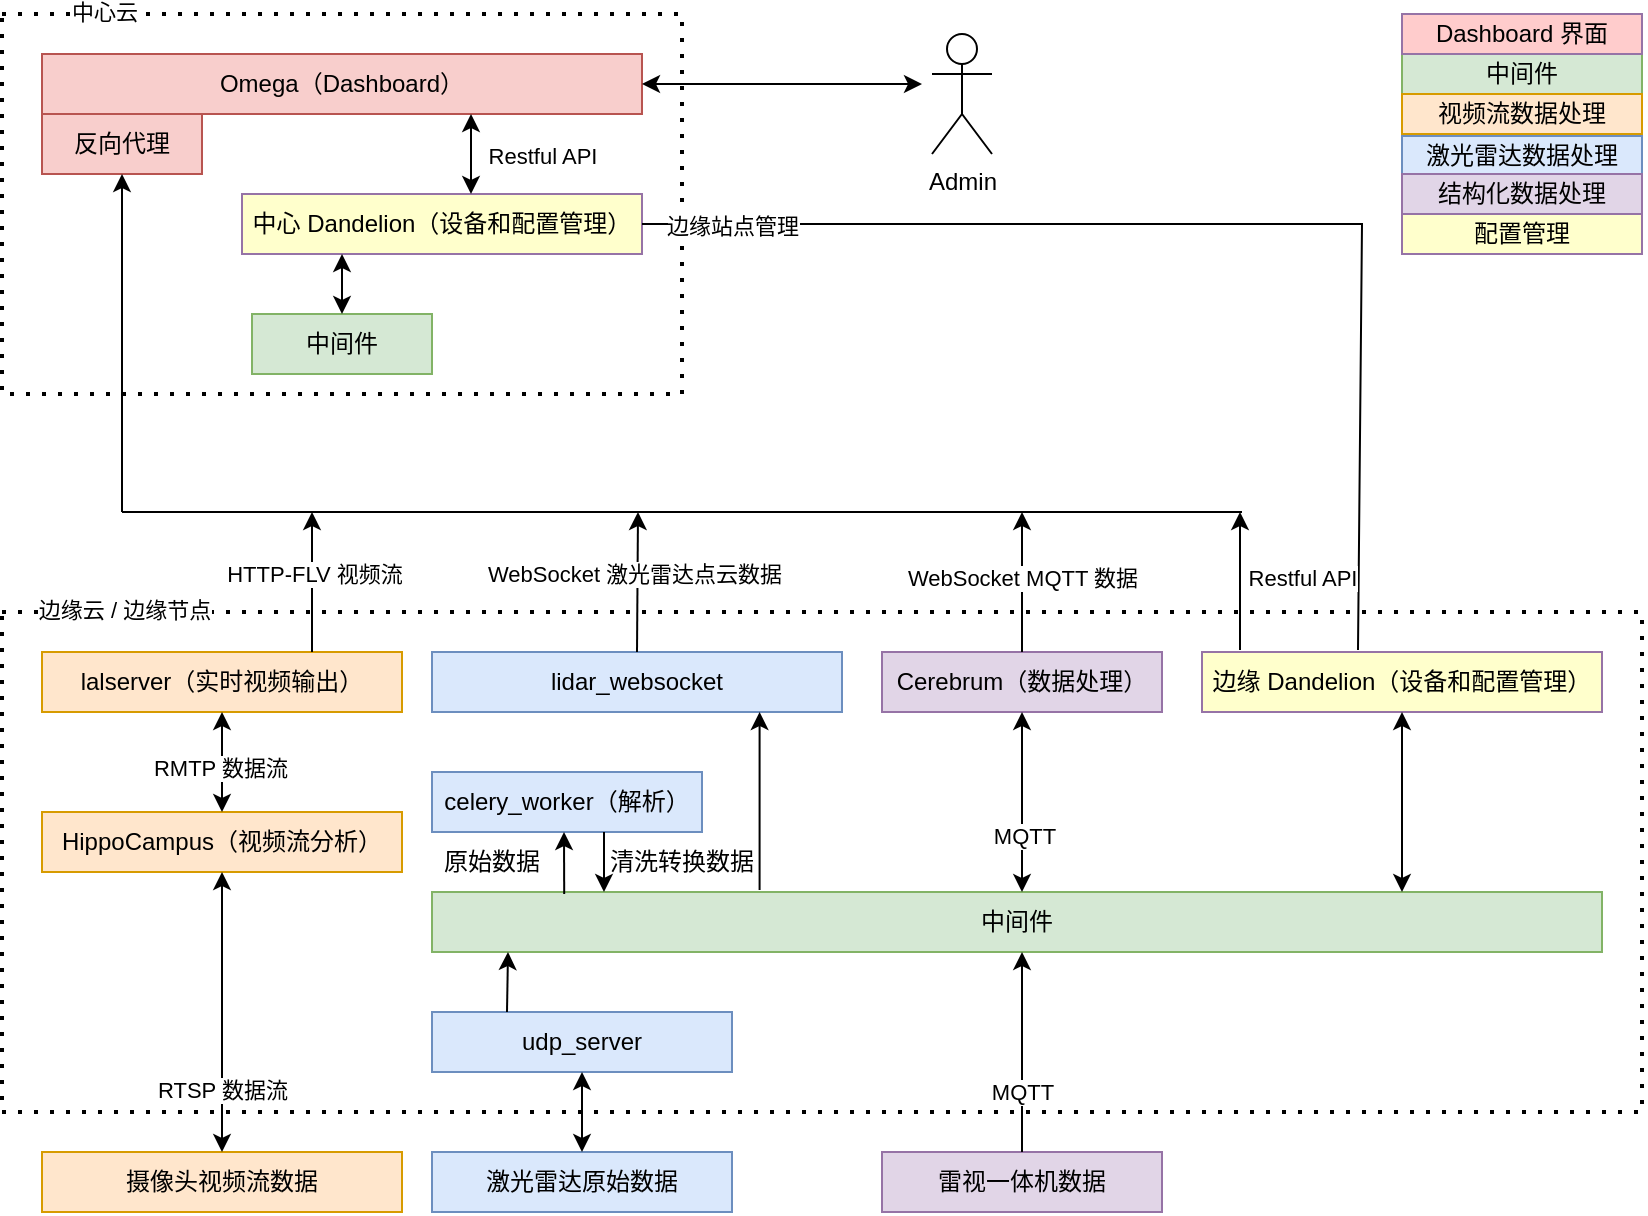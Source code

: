 <mxfile version="19.0.3" type="device"><diagram id="R4nVMdrrn0Yf84N8K09i" name="Page-1"><mxGraphModel dx="1379" dy="822" grid="1" gridSize="10" guides="1" tooltips="1" connect="1" arrows="1" fold="1" page="0" pageScale="1" pageWidth="850" pageHeight="1100" math="0" shadow="0"><root><mxCell id="0"/><mxCell id="1" parent="0"/><mxCell id="p6AYMFhOJ9YG2E-_DnDI-26" value="Admin" style="shape=umlActor;verticalLabelPosition=bottom;verticalAlign=top;html=1;outlineConnect=0;" parent="1" vertex="1"><mxGeometry x="525" y="241" width="30" height="60" as="geometry"/></mxCell><mxCell id="ASJuWG9-0S7JPOgNq6yF-1" value="中间件" style="rounded=0;whiteSpace=wrap;html=1;fillColor=#d5e8d4;strokeColor=#82b366;" vertex="1" parent="1"><mxGeometry x="760" y="251" width="120" height="20" as="geometry"/></mxCell><mxCell id="ASJuWG9-0S7JPOgNq6yF-2" value="视频流数据处理" style="rounded=0;whiteSpace=wrap;html=1;fillColor=#ffe6cc;strokeColor=#d79b00;" vertex="1" parent="1"><mxGeometry x="760" y="271" width="120" height="20" as="geometry"/></mxCell><mxCell id="ASJuWG9-0S7JPOgNq6yF-3" value="激光雷达数据处理" style="rounded=0;whiteSpace=wrap;html=1;fillColor=#dae8fc;strokeColor=#6c8ebf;" vertex="1" parent="1"><mxGeometry x="760" y="292" width="120" height="20" as="geometry"/></mxCell><mxCell id="ASJuWG9-0S7JPOgNq6yF-4" value="结构化数据处理" style="rounded=0;whiteSpace=wrap;html=1;fillColor=#e1d5e7;strokeColor=#9673a6;" vertex="1" parent="1"><mxGeometry x="760" y="311" width="120" height="20" as="geometry"/></mxCell><mxCell id="ASJuWG9-0S7JPOgNq6yF-5" value="Dashboard 界面" style="rounded=0;whiteSpace=wrap;html=1;fillColor=#FFCCCC;strokeColor=#9673a6;" vertex="1" parent="1"><mxGeometry x="760" y="231" width="120" height="20" as="geometry"/></mxCell><mxCell id="ASJuWG9-0S7JPOgNq6yF-8" value="Omega（Dashboard）" style="rounded=0;whiteSpace=wrap;html=1;fillColor=#f8cecc;strokeColor=#b85450;" vertex="1" parent="1"><mxGeometry x="80" y="251" width="300" height="30" as="geometry"/></mxCell><mxCell id="ASJuWG9-0S7JPOgNq6yF-9" value="中心 Dandelion（设备和配置管理）" style="rounded=0;whiteSpace=wrap;html=1;fillColor=#FFFFCC;strokeColor=#9673a6;" vertex="1" parent="1"><mxGeometry x="180" y="321" width="200" height="30" as="geometry"/></mxCell><mxCell id="ASJuWG9-0S7JPOgNq6yF-10" value="" style="endArrow=classic;startArrow=classic;html=1;rounded=0;entryX=0.5;entryY=1;entryDx=0;entryDy=0;exitX=0.5;exitY=0;exitDx=0;exitDy=0;" edge="1" parent="1"><mxGeometry width="50" height="50" relative="1" as="geometry"><mxPoint x="294.5" y="321" as="sourcePoint"/><mxPoint x="294.5" y="281" as="targetPoint"/></mxGeometry></mxCell><mxCell id="ASJuWG9-0S7JPOgNq6yF-11" value="Restful API" style="edgeLabel;html=1;align=center;verticalAlign=middle;resizable=0;points=[];" vertex="1" connectable="0" parent="ASJuWG9-0S7JPOgNq6yF-10"><mxGeometry x="-0.048" y="-1" relative="1" as="geometry"><mxPoint x="34" as="offset"/></mxGeometry></mxCell><mxCell id="ASJuWG9-0S7JPOgNq6yF-12" value="" style="endArrow=classic;startArrow=classic;html=1;rounded=0;entryX=1;entryY=0.5;entryDx=0;entryDy=0;" edge="1" parent="1" target="ASJuWG9-0S7JPOgNq6yF-8"><mxGeometry width="50" height="50" relative="1" as="geometry"><mxPoint x="520" y="266" as="sourcePoint"/><mxPoint x="1015" y="341" as="targetPoint"/></mxGeometry></mxCell><mxCell id="ASJuWG9-0S7JPOgNq6yF-14" value="" style="endArrow=none;dashed=1;html=1;dashPattern=1 3;strokeWidth=2;rounded=0;" edge="1" parent="1"><mxGeometry width="50" height="50" relative="1" as="geometry"><mxPoint x="60" y="231" as="sourcePoint"/><mxPoint x="60" y="231" as="targetPoint"/><Array as="points"><mxPoint x="400" y="231"/><mxPoint x="400" y="421"/><mxPoint x="60" y="421"/></Array></mxGeometry></mxCell><mxCell id="ASJuWG9-0S7JPOgNq6yF-15" value="中心云" style="edgeLabel;html=1;align=center;verticalAlign=middle;resizable=0;points=[];" vertex="1" connectable="0" parent="ASJuWG9-0S7JPOgNq6yF-14"><mxGeometry x="-0.904" y="1" relative="1" as="geometry"><mxPoint as="offset"/></mxGeometry></mxCell><mxCell id="ASJuWG9-0S7JPOgNq6yF-16" value="配置管理" style="rounded=0;whiteSpace=wrap;html=1;fillColor=#FFFFCC;strokeColor=#9673a6;" vertex="1" parent="1"><mxGeometry x="760" y="331" width="120" height="20" as="geometry"/></mxCell><mxCell id="ASJuWG9-0S7JPOgNq6yF-17" value="中间件" style="rounded=0;whiteSpace=wrap;html=1;fillColor=#d5e8d4;strokeColor=#82b366;" vertex="1" parent="1"><mxGeometry x="185" y="381" width="90" height="30" as="geometry"/></mxCell><mxCell id="ASJuWG9-0S7JPOgNq6yF-18" value="" style="endArrow=classic;startArrow=classic;html=1;rounded=0;entryX=0.25;entryY=1;entryDx=0;entryDy=0;exitX=0.5;exitY=0;exitDx=0;exitDy=0;" edge="1" parent="1" source="ASJuWG9-0S7JPOgNq6yF-17" target="ASJuWG9-0S7JPOgNq6yF-9"><mxGeometry width="50" height="50" relative="1" as="geometry"><mxPoint x="580" y="621" as="sourcePoint"/><mxPoint x="630" y="571" as="targetPoint"/></mxGeometry></mxCell><mxCell id="ASJuWG9-0S7JPOgNq6yF-19" value="HippoCampus（视频流分析）" style="rounded=0;whiteSpace=wrap;html=1;fillColor=#ffe6cc;strokeColor=#d79b00;" vertex="1" parent="1"><mxGeometry x="80" y="630" width="180" height="30" as="geometry"/></mxCell><mxCell id="ASJuWG9-0S7JPOgNq6yF-20" value="lidar_websocket" style="rounded=0;whiteSpace=wrap;html=1;fillColor=#dae8fc;strokeColor=#6c8ebf;" vertex="1" parent="1"><mxGeometry x="275" y="550" width="205" height="30" as="geometry"/></mxCell><mxCell id="ASJuWG9-0S7JPOgNq6yF-21" value="lalserver（实时视频输出）" style="rounded=0;whiteSpace=wrap;html=1;fillColor=#ffe6cc;strokeColor=#d79b00;" vertex="1" parent="1"><mxGeometry x="80" y="550" width="180" height="30" as="geometry"/></mxCell><mxCell id="ASJuWG9-0S7JPOgNq6yF-22" value="celery_worker（解析）" style="rounded=0;whiteSpace=wrap;html=1;fillColor=#dae8fc;strokeColor=#6c8ebf;" vertex="1" parent="1"><mxGeometry x="275" y="610" width="135" height="30" as="geometry"/></mxCell><mxCell id="ASJuWG9-0S7JPOgNq6yF-23" value="udp_server" style="rounded=0;whiteSpace=wrap;html=1;fillColor=#dae8fc;strokeColor=#6c8ebf;" vertex="1" parent="1"><mxGeometry x="275" y="730" width="150" height="30" as="geometry"/></mxCell><mxCell id="ASJuWG9-0S7JPOgNq6yF-24" value="中间件" style="rounded=0;whiteSpace=wrap;html=1;fillColor=#d5e8d4;strokeColor=#82b366;" vertex="1" parent="1"><mxGeometry x="275" y="670" width="585" height="30" as="geometry"/></mxCell><mxCell id="ASJuWG9-0S7JPOgNq6yF-26" value="Cerebrum（数据处理）" style="rounded=0;whiteSpace=wrap;html=1;fillColor=#e1d5e7;strokeColor=#9673a6;" vertex="1" parent="1"><mxGeometry x="500" y="550" width="140" height="30" as="geometry"/></mxCell><mxCell id="ASJuWG9-0S7JPOgNq6yF-27" value="边缘 Dandelion（设备和配置管理）" style="rounded=0;whiteSpace=wrap;html=1;fillColor=#FFFFCC;strokeColor=#9673a6;" vertex="1" parent="1"><mxGeometry x="660" y="550" width="200" height="30" as="geometry"/></mxCell><mxCell id="ASJuWG9-0S7JPOgNq6yF-30" value="" style="endArrow=classic;html=1;rounded=0;exitX=0.25;exitY=0;exitDx=0;exitDy=0;" edge="1" parent="1" source="ASJuWG9-0S7JPOgNq6yF-23"><mxGeometry width="50" height="50" relative="1" as="geometry"><mxPoint x="580" y="980" as="sourcePoint"/><mxPoint x="313" y="700" as="targetPoint"/></mxGeometry></mxCell><mxCell id="ASJuWG9-0S7JPOgNq6yF-31" value="" style="endArrow=classic;html=1;rounded=0;exitX=0.28;exitY=-0.033;exitDx=0;exitDy=0;exitPerimeter=0;entryX=0.799;entryY=1;entryDx=0;entryDy=0;entryPerimeter=0;" edge="1" parent="1" source="ASJuWG9-0S7JPOgNq6yF-24" target="ASJuWG9-0S7JPOgNq6yF-20"><mxGeometry width="50" height="50" relative="1" as="geometry"><mxPoint x="580" y="980" as="sourcePoint"/><mxPoint x="630" y="930" as="targetPoint"/></mxGeometry></mxCell><mxCell id="ASJuWG9-0S7JPOgNq6yF-32" value="摄像头视频流数据" style="rounded=0;whiteSpace=wrap;html=1;fillColor=#ffe6cc;strokeColor=#d79b00;" vertex="1" parent="1"><mxGeometry x="80" y="800" width="180" height="30" as="geometry"/></mxCell><mxCell id="ASJuWG9-0S7JPOgNq6yF-33" value="激光雷达原始数据" style="rounded=0;whiteSpace=wrap;html=1;fillColor=#dae8fc;strokeColor=#6c8ebf;" vertex="1" parent="1"><mxGeometry x="275" y="800" width="150" height="30" as="geometry"/></mxCell><mxCell id="ASJuWG9-0S7JPOgNq6yF-34" value="雷视一体机数据" style="rounded=0;whiteSpace=wrap;html=1;fillColor=#e1d5e7;strokeColor=#9673a6;" vertex="1" parent="1"><mxGeometry x="500" y="800" width="140" height="30" as="geometry"/></mxCell><mxCell id="ASJuWG9-0S7JPOgNq6yF-35" value="" style="endArrow=classic;startArrow=classic;html=1;rounded=0;exitX=0.5;exitY=0;exitDx=0;exitDy=0;entryX=0.5;entryY=1;entryDx=0;entryDy=0;" edge="1" parent="1" source="ASJuWG9-0S7JPOgNq6yF-32" target="ASJuWG9-0S7JPOgNq6yF-19"><mxGeometry width="50" height="50" relative="1" as="geometry"><mxPoint x="580" y="640" as="sourcePoint"/><mxPoint x="630" y="590" as="targetPoint"/></mxGeometry></mxCell><mxCell id="ASJuWG9-0S7JPOgNq6yF-44" value="RTSP 数据流" style="edgeLabel;html=1;align=center;verticalAlign=middle;resizable=0;points=[];" vertex="1" connectable="0" parent="ASJuWG9-0S7JPOgNq6yF-35"><mxGeometry x="-0.55" relative="1" as="geometry"><mxPoint as="offset"/></mxGeometry></mxCell><mxCell id="ASJuWG9-0S7JPOgNq6yF-36" value="" style="endArrow=classic;startArrow=classic;html=1;rounded=0;entryX=0.5;entryY=1;entryDx=0;entryDy=0;exitX=0.5;exitY=0;exitDx=0;exitDy=0;" edge="1" parent="1" source="ASJuWG9-0S7JPOgNq6yF-19" target="ASJuWG9-0S7JPOgNq6yF-21"><mxGeometry width="50" height="50" relative="1" as="geometry"><mxPoint x="580" y="640" as="sourcePoint"/><mxPoint x="630" y="590" as="targetPoint"/></mxGeometry></mxCell><mxCell id="ASJuWG9-0S7JPOgNq6yF-45" value="RMTP 数据流" style="edgeLabel;html=1;align=center;verticalAlign=middle;resizable=0;points=[];" vertex="1" connectable="0" parent="ASJuWG9-0S7JPOgNq6yF-36"><mxGeometry x="-0.12" y="1" relative="1" as="geometry"><mxPoint as="offset"/></mxGeometry></mxCell><mxCell id="ASJuWG9-0S7JPOgNq6yF-37" value="" style="endArrow=classic;startArrow=classic;html=1;rounded=0;exitX=0.5;exitY=0;exitDx=0;exitDy=0;entryX=0.5;entryY=1;entryDx=0;entryDy=0;" edge="1" parent="1" source="ASJuWG9-0S7JPOgNq6yF-33" target="ASJuWG9-0S7JPOgNq6yF-23"><mxGeometry width="50" height="50" relative="1" as="geometry"><mxPoint x="580" y="640" as="sourcePoint"/><mxPoint x="630" y="590" as="targetPoint"/></mxGeometry></mxCell><mxCell id="ASJuWG9-0S7JPOgNq6yF-38" value="" style="endArrow=classic;startArrow=classic;html=1;rounded=0;entryX=0.5;entryY=1;entryDx=0;entryDy=0;" edge="1" parent="1" target="ASJuWG9-0S7JPOgNq6yF-26"><mxGeometry width="50" height="50" relative="1" as="geometry"><mxPoint x="570" y="670" as="sourcePoint"/><mxPoint x="630" y="590" as="targetPoint"/></mxGeometry></mxCell><mxCell id="ASJuWG9-0S7JPOgNq6yF-51" value="MQTT" style="edgeLabel;html=1;align=center;verticalAlign=middle;resizable=0;points=[];" vertex="1" connectable="0" parent="ASJuWG9-0S7JPOgNq6yF-38"><mxGeometry x="-0.344" y="-1" relative="1" as="geometry"><mxPoint y="1" as="offset"/></mxGeometry></mxCell><mxCell id="ASJuWG9-0S7JPOgNq6yF-39" value="" style="endArrow=classic;startArrow=classic;html=1;rounded=0;entryX=0.5;entryY=1;entryDx=0;entryDy=0;" edge="1" parent="1" target="ASJuWG9-0S7JPOgNq6yF-27"><mxGeometry width="50" height="50" relative="1" as="geometry"><mxPoint x="760" y="670" as="sourcePoint"/><mxPoint x="630" y="910" as="targetPoint"/></mxGeometry></mxCell><mxCell id="ASJuWG9-0S7JPOgNq6yF-40" value="" style="endArrow=classic;html=1;rounded=0;exitX=0.5;exitY=0;exitDx=0;exitDy=0;" edge="1" parent="1" source="ASJuWG9-0S7JPOgNq6yF-34"><mxGeometry width="50" height="50" relative="1" as="geometry"><mxPoint x="580" y="960" as="sourcePoint"/><mxPoint x="570" y="700" as="targetPoint"/></mxGeometry></mxCell><mxCell id="ASJuWG9-0S7JPOgNq6yF-41" value="MQTT" style="edgeLabel;html=1;align=center;verticalAlign=middle;resizable=0;points=[];" vertex="1" connectable="0" parent="ASJuWG9-0S7JPOgNq6yF-40"><mxGeometry x="-0.62" y="-2" relative="1" as="geometry"><mxPoint x="-2" y="-11" as="offset"/></mxGeometry></mxCell><mxCell id="ASJuWG9-0S7JPOgNq6yF-42" value="" style="endArrow=none;dashed=1;html=1;dashPattern=1 3;strokeWidth=2;rounded=0;" edge="1" parent="1"><mxGeometry width="50" height="50" relative="1" as="geometry"><mxPoint x="60" y="530" as="sourcePoint"/><mxPoint x="60" y="530" as="targetPoint"/><Array as="points"><mxPoint x="880" y="530"/><mxPoint x="880" y="780"/><mxPoint x="60" y="780"/></Array></mxGeometry></mxCell><mxCell id="ASJuWG9-0S7JPOgNq6yF-43" value="边缘云 / 边缘节点" style="edgeLabel;html=1;align=center;verticalAlign=middle;resizable=0;points=[];" vertex="1" connectable="0" parent="ASJuWG9-0S7JPOgNq6yF-42"><mxGeometry x="-0.965" y="1" relative="1" as="geometry"><mxPoint x="23" as="offset"/></mxGeometry></mxCell><mxCell id="ASJuWG9-0S7JPOgNq6yF-46" value="原始数据" style="text;html=1;strokeColor=none;fillColor=none;align=center;verticalAlign=middle;whiteSpace=wrap;rounded=0;" vertex="1" parent="1"><mxGeometry x="275" y="640" width="60" height="30" as="geometry"/></mxCell><mxCell id="ASJuWG9-0S7JPOgNq6yF-48" value="" style="endArrow=classic;html=1;rounded=0;exitX=0.113;exitY=0.033;exitDx=0;exitDy=0;exitPerimeter=0;" edge="1" parent="1" source="ASJuWG9-0S7JPOgNq6yF-24"><mxGeometry width="50" height="50" relative="1" as="geometry"><mxPoint x="580" y="940" as="sourcePoint"/><mxPoint x="341" y="640" as="targetPoint"/></mxGeometry></mxCell><mxCell id="ASJuWG9-0S7JPOgNq6yF-49" value="" style="endArrow=classic;html=1;rounded=0;entryX=0.147;entryY=0;entryDx=0;entryDy=0;entryPerimeter=0;" edge="1" parent="1" target="ASJuWG9-0S7JPOgNq6yF-24"><mxGeometry width="50" height="50" relative="1" as="geometry"><mxPoint x="361" y="640" as="sourcePoint"/><mxPoint x="630" y="890" as="targetPoint"/></mxGeometry></mxCell><mxCell id="ASJuWG9-0S7JPOgNq6yF-50" value="清洗转换数据" style="text;html=1;strokeColor=none;fillColor=none;align=center;verticalAlign=middle;whiteSpace=wrap;rounded=0;" vertex="1" parent="1"><mxGeometry x="360" y="640" width="80" height="30" as="geometry"/></mxCell><mxCell id="ASJuWG9-0S7JPOgNq6yF-52" value="" style="endArrow=none;html=1;rounded=0;" edge="1" parent="1"><mxGeometry width="50" height="50" relative="1" as="geometry"><mxPoint x="120" y="480" as="sourcePoint"/><mxPoint x="680" y="480" as="targetPoint"/></mxGeometry></mxCell><mxCell id="ASJuWG9-0S7JPOgNq6yF-53" value="" style="endArrow=classic;html=1;rounded=0;exitX=0.75;exitY=0;exitDx=0;exitDy=0;" edge="1" parent="1" source="ASJuWG9-0S7JPOgNq6yF-21"><mxGeometry width="50" height="50" relative="1" as="geometry"><mxPoint x="580" y="490" as="sourcePoint"/><mxPoint x="215" y="480" as="targetPoint"/></mxGeometry></mxCell><mxCell id="ASJuWG9-0S7JPOgNq6yF-54" value="HTTP-FLV 视频流" style="edgeLabel;html=1;align=center;verticalAlign=middle;resizable=0;points=[];" vertex="1" connectable="0" parent="ASJuWG9-0S7JPOgNq6yF-53"><mxGeometry x="0.043" y="-1" relative="1" as="geometry"><mxPoint y="-3" as="offset"/></mxGeometry></mxCell><mxCell id="ASJuWG9-0S7JPOgNq6yF-55" value="" style="endArrow=classic;html=1;rounded=0;exitX=0.5;exitY=0;exitDx=0;exitDy=0;" edge="1" parent="1" source="ASJuWG9-0S7JPOgNq6yF-20"><mxGeometry width="50" height="50" relative="1" as="geometry"><mxPoint x="580" y="840" as="sourcePoint"/><mxPoint x="378" y="480" as="targetPoint"/></mxGeometry></mxCell><mxCell id="ASJuWG9-0S7JPOgNq6yF-56" value="WebSocket 激光雷达点云数据" style="edgeLabel;html=1;align=center;verticalAlign=middle;resizable=0;points=[];" vertex="1" connectable="0" parent="ASJuWG9-0S7JPOgNq6yF-55"><mxGeometry x="0.128" y="2" relative="1" as="geometry"><mxPoint as="offset"/></mxGeometry></mxCell><mxCell id="ASJuWG9-0S7JPOgNq6yF-57" value="" style="endArrow=classic;html=1;rounded=0;exitX=0.5;exitY=0;exitDx=0;exitDy=0;" edge="1" parent="1" source="ASJuWG9-0S7JPOgNq6yF-26"><mxGeometry width="50" height="50" relative="1" as="geometry"><mxPoint x="580" y="840" as="sourcePoint"/><mxPoint x="570" y="480" as="targetPoint"/></mxGeometry></mxCell><mxCell id="ASJuWG9-0S7JPOgNq6yF-58" value="WebSocket MQTT 数据" style="edgeLabel;html=1;align=center;verticalAlign=middle;resizable=0;points=[];" vertex="1" connectable="0" parent="ASJuWG9-0S7JPOgNq6yF-57"><mxGeometry x="0.071" relative="1" as="geometry"><mxPoint as="offset"/></mxGeometry></mxCell><mxCell id="ASJuWG9-0S7JPOgNq6yF-59" value="反向代理" style="rounded=0;whiteSpace=wrap;html=1;fillColor=#f8cecc;strokeColor=#b85450;" vertex="1" parent="1"><mxGeometry x="80" y="281" width="80" height="30" as="geometry"/></mxCell><mxCell id="ASJuWG9-0S7JPOgNq6yF-60" value="" style="endArrow=none;html=1;rounded=0;exitX=1;exitY=0.5;exitDx=0;exitDy=0;entryX=0.39;entryY=-0.033;entryDx=0;entryDy=0;entryPerimeter=0;" edge="1" parent="1" source="ASJuWG9-0S7JPOgNq6yF-9" target="ASJuWG9-0S7JPOgNq6yF-27"><mxGeometry width="50" height="50" relative="1" as="geometry"><mxPoint x="580" y="550" as="sourcePoint"/><mxPoint x="720" y="295" as="targetPoint"/><Array as="points"><mxPoint x="740" y="336"/></Array></mxGeometry></mxCell><mxCell id="ASJuWG9-0S7JPOgNq6yF-61" value="Restful API" style="edgeLabel;html=1;align=center;verticalAlign=middle;resizable=0;points=[];" vertex="1" connectable="0" parent="ASJuWG9-0S7JPOgNq6yF-60"><mxGeometry x="0.654" relative="1" as="geometry"><mxPoint x="-29" y="63" as="offset"/></mxGeometry></mxCell><mxCell id="ASJuWG9-0S7JPOgNq6yF-62" value="边缘站点管理" style="edgeLabel;html=1;align=center;verticalAlign=middle;resizable=0;points=[];" vertex="1" connectable="0" parent="ASJuWG9-0S7JPOgNq6yF-60"><mxGeometry x="-0.845" y="-1" relative="1" as="geometry"><mxPoint as="offset"/></mxGeometry></mxCell><mxCell id="ASJuWG9-0S7JPOgNq6yF-64" value="" style="endArrow=classic;html=1;rounded=0;entryX=0.5;entryY=1;entryDx=0;entryDy=0;" edge="1" parent="1" target="ASJuWG9-0S7JPOgNq6yF-59"><mxGeometry width="50" height="50" relative="1" as="geometry"><mxPoint x="120" y="480" as="sourcePoint"/><mxPoint x="630" y="500" as="targetPoint"/></mxGeometry></mxCell><mxCell id="ASJuWG9-0S7JPOgNq6yF-65" value="" style="endArrow=classic;html=1;rounded=0;exitX=0.095;exitY=-0.033;exitDx=0;exitDy=0;exitPerimeter=0;" edge="1" parent="1" source="ASJuWG9-0S7JPOgNq6yF-27"><mxGeometry width="50" height="50" relative="1" as="geometry"><mxPoint x="580" y="550" as="sourcePoint"/><mxPoint x="679" y="480" as="targetPoint"/></mxGeometry></mxCell></root></mxGraphModel></diagram></mxfile>